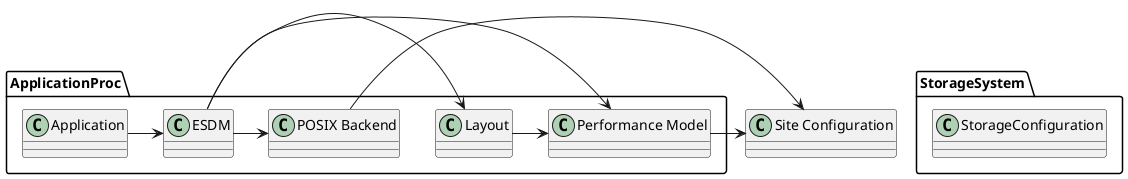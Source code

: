 @startuml




package ApplicationProc {
	class Application
	class ESDM
	class Layout
	class "Performance Model" as Performance
	class "POSIX Backend" as Backend
}

class "Site Configuration" as SiteConfig

package StorageSystem {
 	class StorageConfiguration
}





Application -> ESDM
ESDM -> Layout
Layout -> Performance
ESDM -> Performance
ESDM -> Backend

Performance -> SiteConfig
Backend -> SiteConfig





@enduml
